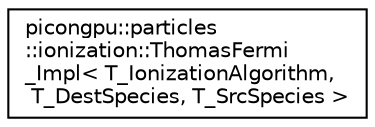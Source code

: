 digraph "Graphical Class Hierarchy"
{
 // LATEX_PDF_SIZE
  edge [fontname="Helvetica",fontsize="10",labelfontname="Helvetica",labelfontsize="10"];
  node [fontname="Helvetica",fontsize="10",shape=record];
  rankdir="LR";
  Node0 [label="picongpu::particles\l::ionization::ThomasFermi\l_Impl\< T_IonizationAlgorithm,\l T_DestSpecies, T_SrcSpecies \>",height=0.2,width=0.4,color="black", fillcolor="white", style="filled",URL="$structpicongpu_1_1particles_1_1ionization_1_1_thomas_fermi___impl.html",tooltip="Thomas-Fermi impact ionization model."];
}
